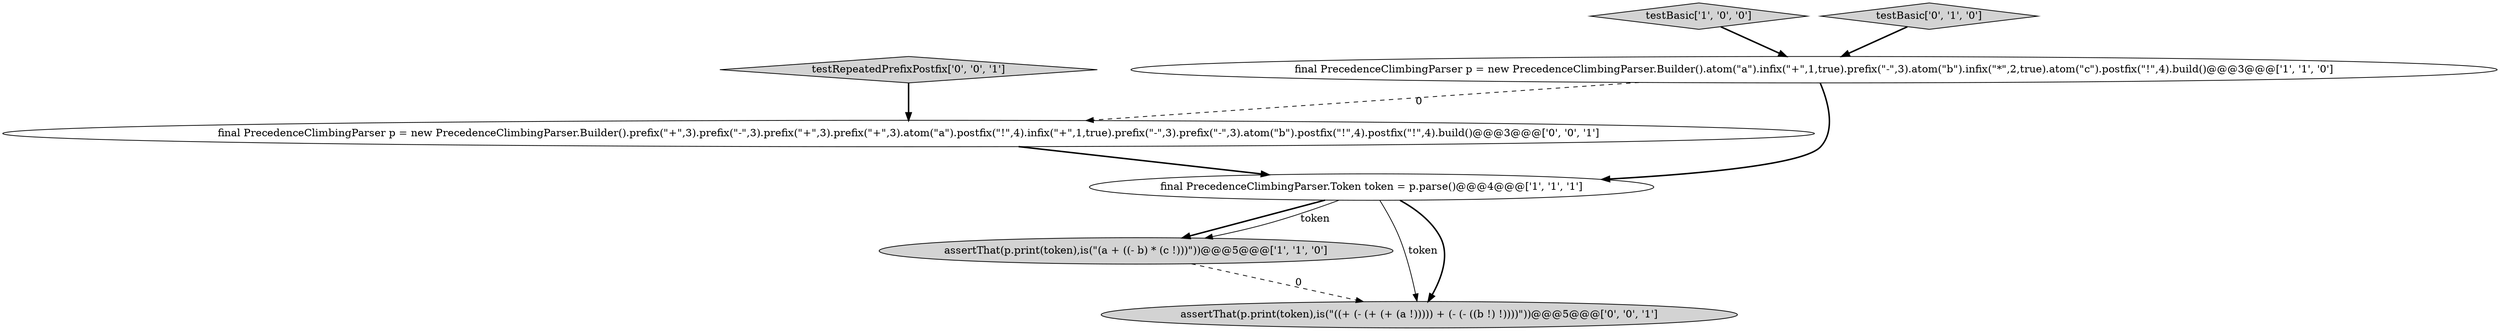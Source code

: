digraph {
3 [style = filled, label = "final PrecedenceClimbingParser.Token token = p.parse()@@@4@@@['1', '1', '1']", fillcolor = white, shape = ellipse image = "AAA0AAABBB1BBB"];
6 [style = filled, label = "testRepeatedPrefixPostfix['0', '0', '1']", fillcolor = lightgray, shape = diamond image = "AAA0AAABBB3BBB"];
0 [style = filled, label = "testBasic['1', '0', '0']", fillcolor = lightgray, shape = diamond image = "AAA0AAABBB1BBB"];
2 [style = filled, label = "assertThat(p.print(token),is(\"(a + ((- b) * (c !)))\"))@@@5@@@['1', '1', '0']", fillcolor = lightgray, shape = ellipse image = "AAA0AAABBB1BBB"];
5 [style = filled, label = "assertThat(p.print(token),is(\"((+ (- (+ (+ (a !))))) + (- (- ((b !) !))))\"))@@@5@@@['0', '0', '1']", fillcolor = lightgray, shape = ellipse image = "AAA0AAABBB3BBB"];
1 [style = filled, label = "final PrecedenceClimbingParser p = new PrecedenceClimbingParser.Builder().atom(\"a\").infix(\"+\",1,true).prefix(\"-\",3).atom(\"b\").infix(\"*\",2,true).atom(\"c\").postfix(\"!\",4).build()@@@3@@@['1', '1', '0']", fillcolor = white, shape = ellipse image = "AAA0AAABBB1BBB"];
4 [style = filled, label = "testBasic['0', '1', '0']", fillcolor = lightgray, shape = diamond image = "AAA0AAABBB2BBB"];
7 [style = filled, label = "final PrecedenceClimbingParser p = new PrecedenceClimbingParser.Builder().prefix(\"+\",3).prefix(\"-\",3).prefix(\"+\",3).prefix(\"+\",3).atom(\"a\").postfix(\"!\",4).infix(\"+\",1,true).prefix(\"-\",3).prefix(\"-\",3).atom(\"b\").postfix(\"!\",4).postfix(\"!\",4).build()@@@3@@@['0', '0', '1']", fillcolor = white, shape = ellipse image = "AAA0AAABBB3BBB"];
1->3 [style = bold, label=""];
3->5 [style = solid, label="token"];
2->5 [style = dashed, label="0"];
4->1 [style = bold, label=""];
3->5 [style = bold, label=""];
1->7 [style = dashed, label="0"];
3->2 [style = bold, label=""];
6->7 [style = bold, label=""];
3->2 [style = solid, label="token"];
0->1 [style = bold, label=""];
7->3 [style = bold, label=""];
}
